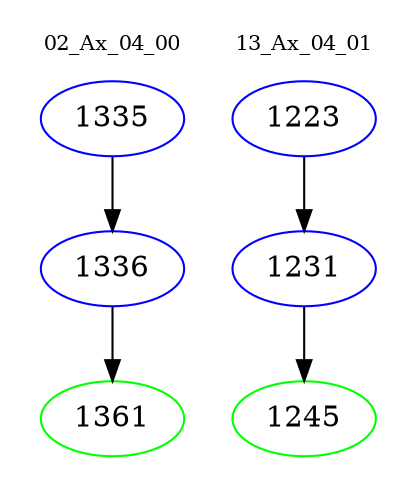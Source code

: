 digraph{
subgraph cluster_0 {
color = white
label = "02_Ax_04_00";
fontsize=10;
T0_1335 [label="1335", color="blue"]
T0_1335 -> T0_1336 [color="black"]
T0_1336 [label="1336", color="blue"]
T0_1336 -> T0_1361 [color="black"]
T0_1361 [label="1361", color="green"]
}
subgraph cluster_1 {
color = white
label = "13_Ax_04_01";
fontsize=10;
T1_1223 [label="1223", color="blue"]
T1_1223 -> T1_1231 [color="black"]
T1_1231 [label="1231", color="blue"]
T1_1231 -> T1_1245 [color="black"]
T1_1245 [label="1245", color="green"]
}
}
